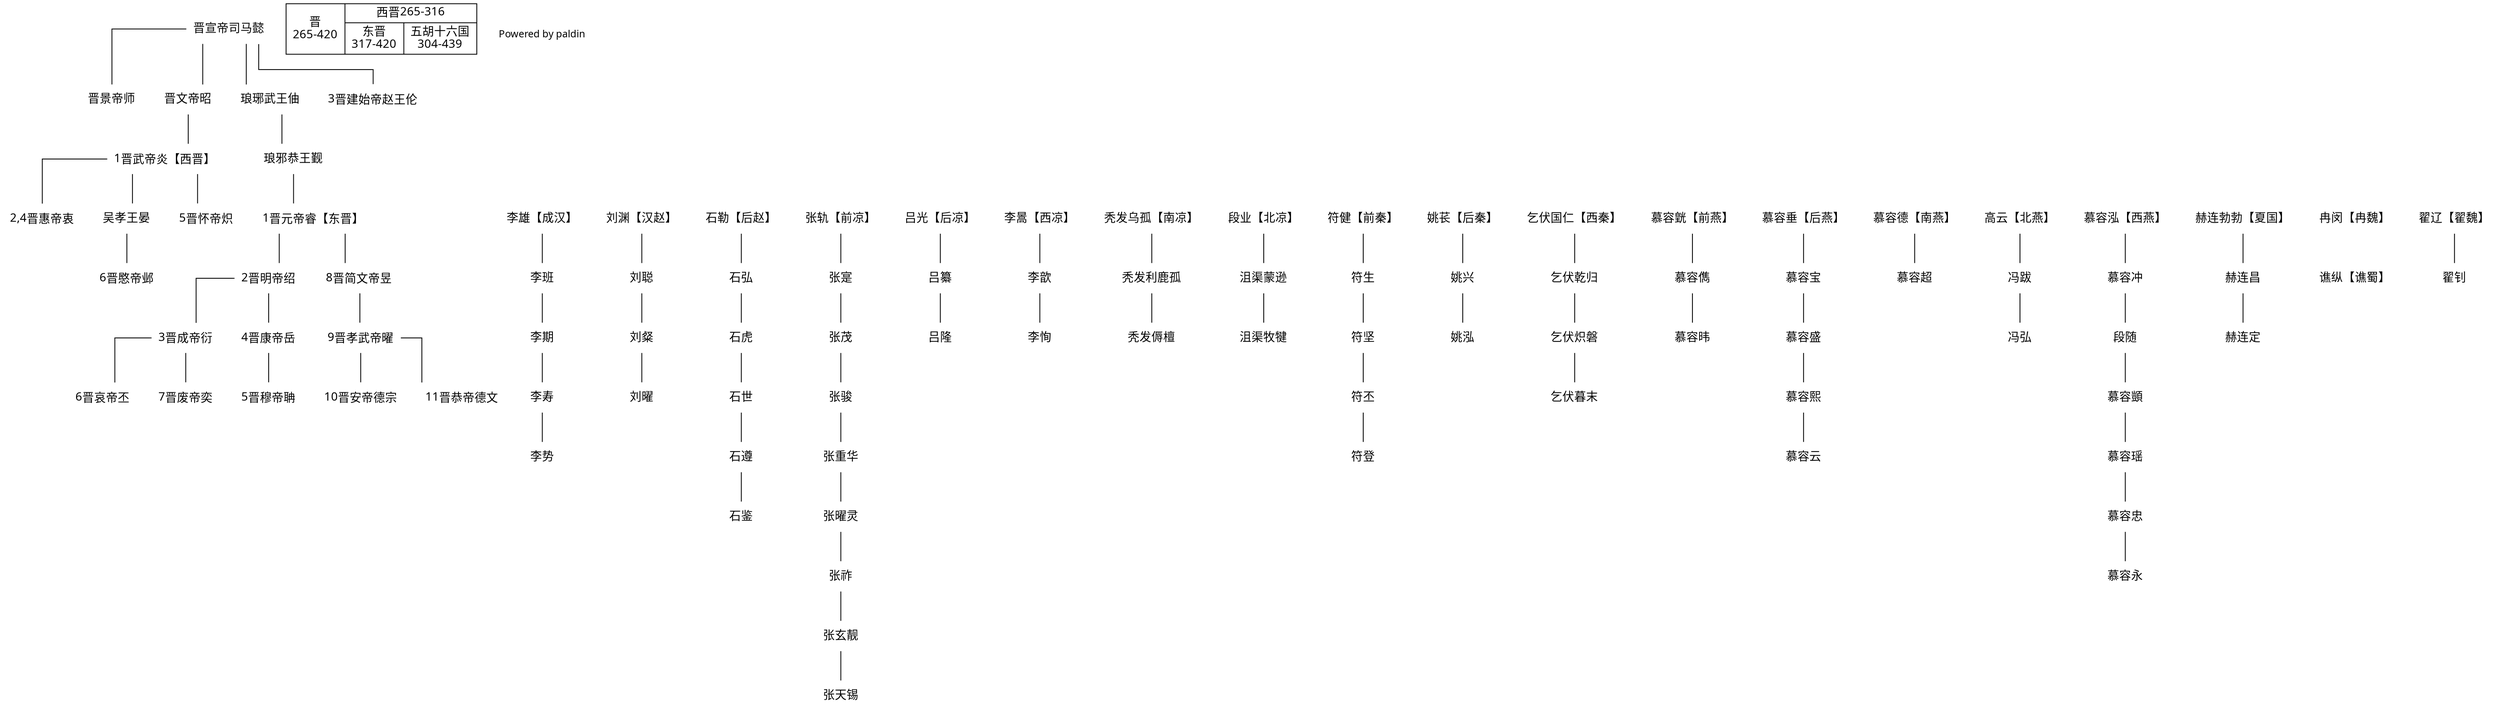 digraph g {
	edge [dir=none];
	node [shape=rect];
	graph [ splines="ortho"; dpi = 800 ];
	graph [fontname="SimHei"];
	node [shape=plaintext, fontname="SimHei"];
	rankdir="TB";
    {rank=same; yuandi;lixiong;  liuyuan; shile; zhanggui; lvguang;lihao;tufawugu;duanye;fujian;yaochang;qifuguoren; muronghuang;murongchui;murongde;gaoyun;muronghong;helianbobo;ranmin;zhailiao;};
	
	 
	xd->jd;
	xd->wd;
	xd->lyww;
	xd->zw;
	wd->wudi;
	lyww->lygw;
    wudi->huidi;
    wudi->wuxiaowang;
    wudi->huaidi;
    lygw->yuandi;
    wuxiaowang->jinmindi;
    yuandi->jinmingdi;
    yuandi->jinjianwendi;
    jinmingdi->jinchengdi;
    jinmingdi->jinkangdi;
    jinjianwendi->jinxiaowudi;
    jinchengdi->jinaidi;
    jinchengdi->jinfeidi;
    jinkangdi->jinmudi;
    jinxiaowudi->jinandi;
    jinxiaowudi->jingongdi;
	
	xd[label="晋宣帝司马懿"];
	jd[label="晋景帝师"];
	wd[label="晋文帝昭"];
	lyww[label="琅琊武王伷"];
	zw[label="3晋建始帝赵王伦"];
	wudi[label="1晋武帝炎【西晋】"];
	lygw[label="琅邪恭王觐"];
	huidi[label="2,4晋惠帝衷"];
	wuxiaowang[label="吴孝王晏"];
	huaidi[label="5晋怀帝炽"];
	yuandi[label="1晋元帝睿【东晋】"];
	jinmindi[label="6晋愍帝邺"];
	jinmingdi[label="2晋明帝绍"];
	jinjianwendi[label="8晋简文帝昱"];
	jinchengdi[label="3晋成帝衍"];
	jinkangdi[label="4晋康帝岳"];
	jinxiaowudi[label="9晋孝武帝曜"];
	jinaidi[label="6晋哀帝丕"];
	jinfeidi[label="7晋废帝奕"];
	jinmudi[label="5晋穆帝聃"];
	jinandi[label="10晋安帝德宗"];
	jingongdi[label="11晋恭帝德文"];

    liuyuan->liucong;
    liucong->liucan;
    liucan->liuyao;
    liuyuan[label="刘渊【汉赵】"];
    liucong[label="刘聪"];
    liucan[label="刘粲"];
    liuyao[label="刘曜"];
    
    shile->shihong;
    shihong->shihu;
    shihu->shishi;
    shishi->shizun;
    shizun->shijian;
    shile[label="石勒【后赵】"];
    shihong[label="石弘"];
    shihu[label="石虎"];
    shishi[label="石世"];
    shizun[label="石遵"];
    shijian[label="石鉴"];
    
    lixiong->liban;
    liban->liqi;
    liqi->lishou;
    lishou->lishi;
    lixiong[label="李雄【成汉】"];
    liban[label="李班"];
    liqi[label="李期"];
    lishou[label="李寿"];
    lishi[label="李势"];
    
    zhanggui->zhangshi;
    zhangshi->zhangmao;
    zhangmao->zhangjun;
    zhangjun->zhangchonghua;
    zhangchonghua->zhangyaoling;
    zhangyaoling->zhangzuo;
    zhangzuo->zhangxuanliang;
    zhangxuanliang->zhangtianxi;
    zhanggui[label="张轨【前凉】"];
    zhangshi[label="张寔"];
    zhangmao[label="张茂"];
    zhangjun[label="张骏"];
    zhangchonghua[label="张重华"];
    zhangyaoling[label="张曜灵"];
    zhangzuo[label="张祚"];
    zhangxuanliang[label="张玄靓"];
    zhangtianxi[label="张天锡"];
    
    fujian->fusheng;
    fusheng->fujian1;
    fujian1->fupi;
    fupi->fudeng;
    fujian[label="符健【前秦】"];
    fusheng[label="符生"];
    fujian1[label="符坚"];
    fupi[label="符丕"];
    fudeng[label="符登"];

    lvguang->lvzuan;
    lvzuan->lvlong;
    lvguang[label="吕光【后凉】"];
    lvzuan[label="吕纂"];
    lvlong[label="吕隆"];
    
    muronghuang->murongjun;
    murongjun->murongwei;
    muronghuang[label="慕容皝【前燕】"];
    murongjun[label="慕容儁"];
    murongwei[label="慕容𬀩"];
    
    murongchui->murongbao;
    murongbao->murongsheng;
    murongsheng->murongxi;
    murongxi->murongyun;
    murongchui[label="慕容垂【后燕】"];
    murongbao[label="慕容宝"];
    murongsheng[label="慕容盛"];
    murongxi[label="慕容熙"];
    murongyun[label="慕容云"];
    
    murongde->murongchao;
    murongde[label="慕容德【南燕】"];
    murongchao[label="慕容超"];

    muronghong->murongchong;
    murongchong->duansui;
    duansui->murongyi;
    murongyi->murongyao;
    murongyao->murongzhong;
    murongzhong->murongyong;
    muronghong[label="慕容泓【西燕】"];
    murongchong[label="慕容冲"];
    duansui[label="段随"];
    murongyi[label="慕容顗"];
    murongyao[label="慕容瑶"];
    murongzhong[label="慕容忠"];
    murongyong[label="慕容永"];

    lihao->lixin;
    lixin->lixun;
    lihao[label="李暠【西凉】"];
    lixin[label="李歆"];
    lixun[label="李恂"];

    gaoyun->fengba;
    fengba->fenghong;
    gaoyun[label="高云【北燕】"];
    fengba[label="冯跋"];
    fenghong[label="冯弘"];

    yaochang->yaoxing;
    yaoxing->yaohong;
    yaochang[label="姚苌【后秦】"];
    yaoxing[label="姚兴"];
    yaohong[label="姚泓"];

    qifuguoren->qifuqiangui;
    qifuqiangui->qifuchipan;
    qifuchipan->qifumumo;
    qifuguoren[label="乞伏国仁【西秦】"];
    qifuqiangui[label="乞伏乾归"];
    qifuchipan[label="乞伏炽磐"];
    qifumumo[label="乞伏暮末"];

    tufawugu->tufalilugu;
    tufalilugu->tufanutan;
    tufawugu[label="秃发乌孤【南凉】"];
    tufalilugu[label="秃发利鹿孤"];
    tufanutan[label="秃发傉檀"];

    duanye->juqumengxun;
    juqumengxun->juqumujian;
    duanye[label="段业【北凉】"];
    juqumengxun[label="沮渠蒙逊"];
    juqumujian[label="沮渠牧犍"];

    helianbobo->helianchang;
    helianchang->helianding;
    helianbobo[label="赫连勃勃【夏国】"];
    helianchang[label="赫连昌"];
    helianding[label="赫连定"];

    ranmin->qiaozong[style=invis]
    ranmin[label="冉闵【冉魏】"];
    qiaozong[label="谯纵【谯蜀】"];

    zhailiao->zhaizhao;
    zhailiao[label="翟辽【翟魏】"];
    zhaizhao[label="翟钊"];


    node [shape=record, fontname="SimHei"];
    struct3[label="晋\n265-420|{西晋265-316|{东晋\n317-420|五胡十六国\n304-439}}"];

	node [shape=rect;shape=plaintext];
    copyright[label="\nPowered by paldin";fontsize = 12]
}
